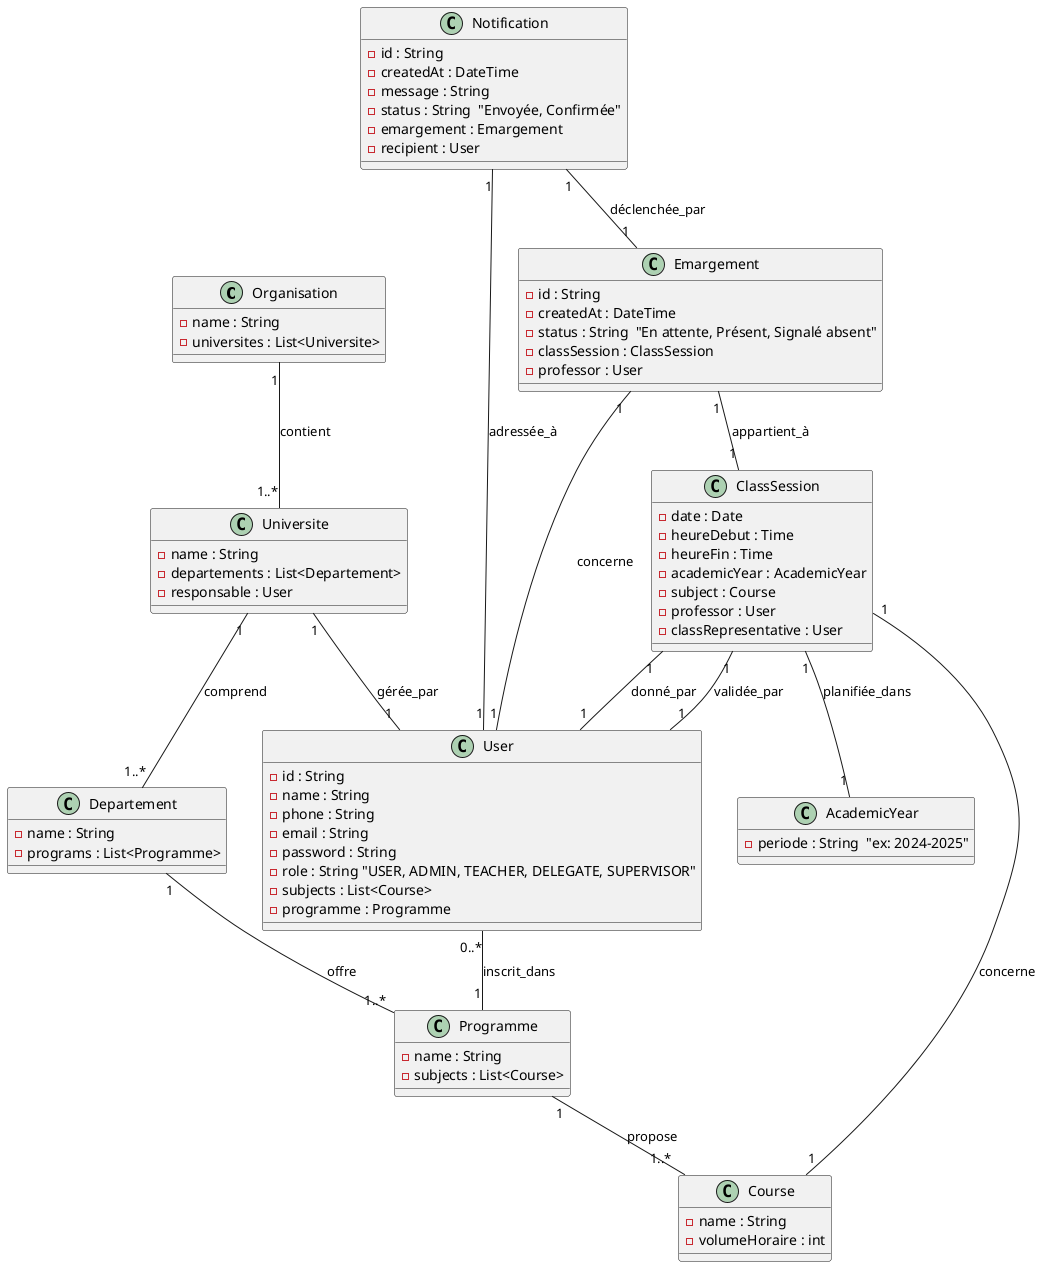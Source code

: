@startuml
' *************** Entités de la structure de l'organisation ***************

class Organisation {
  - name : String
  - universites : List<Universite>
}

class Universite {
  - name : String
  - departements : List<Departement>
  - responsable : User
}

class User {
  - id : String
  - name : String
  - phone : String
  - email : String
  - password : String
  - role : String "USER, ADMIN, TEACHER, DELEGATE, SUPERVISOR"
  - subjects : List<Course>
  - programme : Programme
}

class Departement {
  - name : String
  - programs : List<Programme>
}

class Programme {
  - name : String
  - subjects : List<Course>
}

class AcademicYear {
  - periode : String  "ex: 2024-2025"
}

' **** Cours ou Matière ****
class Course {
  - name : String
  - volumeHoraire : int
}

' *************** Entités liées aux cours et à l'émargement ***************

class ClassSession {
  - date : Date
  - heureDebut : Time
  - heureFin : Time
  - academicYear : AcademicYear
  - subject : Course
  - professor : User
  - classRepresentative : User
}

' *************** Autres entités ***************

class Emargement {
  - id : String
  - createdAt : DateTime
  - status : String  "En attente, Présent, Signalé absent"
  - classSession : ClassSession
  - professor : User
}

class Notification {
  - id : String
  - createdAt : DateTime
  - message : String
  - status : String  "Envoyée, Confirmée"
  - emargement : Emargement
  - recipient : User
}

' *************** Associations ***************

Organisation "1" -- "1..*" Universite : contient
Universite "1" -- "1..*" Departement : comprend
Departement "1" -- "1..*" Programme : offre
Programme "1" -- "1..*" Course : propose
Universite "1" -- "1" User : gérée_par

ClassSession "1" -- "1" AcademicYear : planifiée_dans
ClassSession "1" -- "1" Course : concerne
ClassSession "1" -- "1" User : donné_par
ClassSession "1" -- "1" User : validée_par


Emargement "1" -- "1" ClassSession : appartient_à
Emargement "1" -- "1" User : concerne

Notification "1" -- "1" Emargement : déclenchée_par
Notification "1" -- "1" User : adressée_à

User "0..*" -- "1" Programme : inscrit_dans

@enduml
